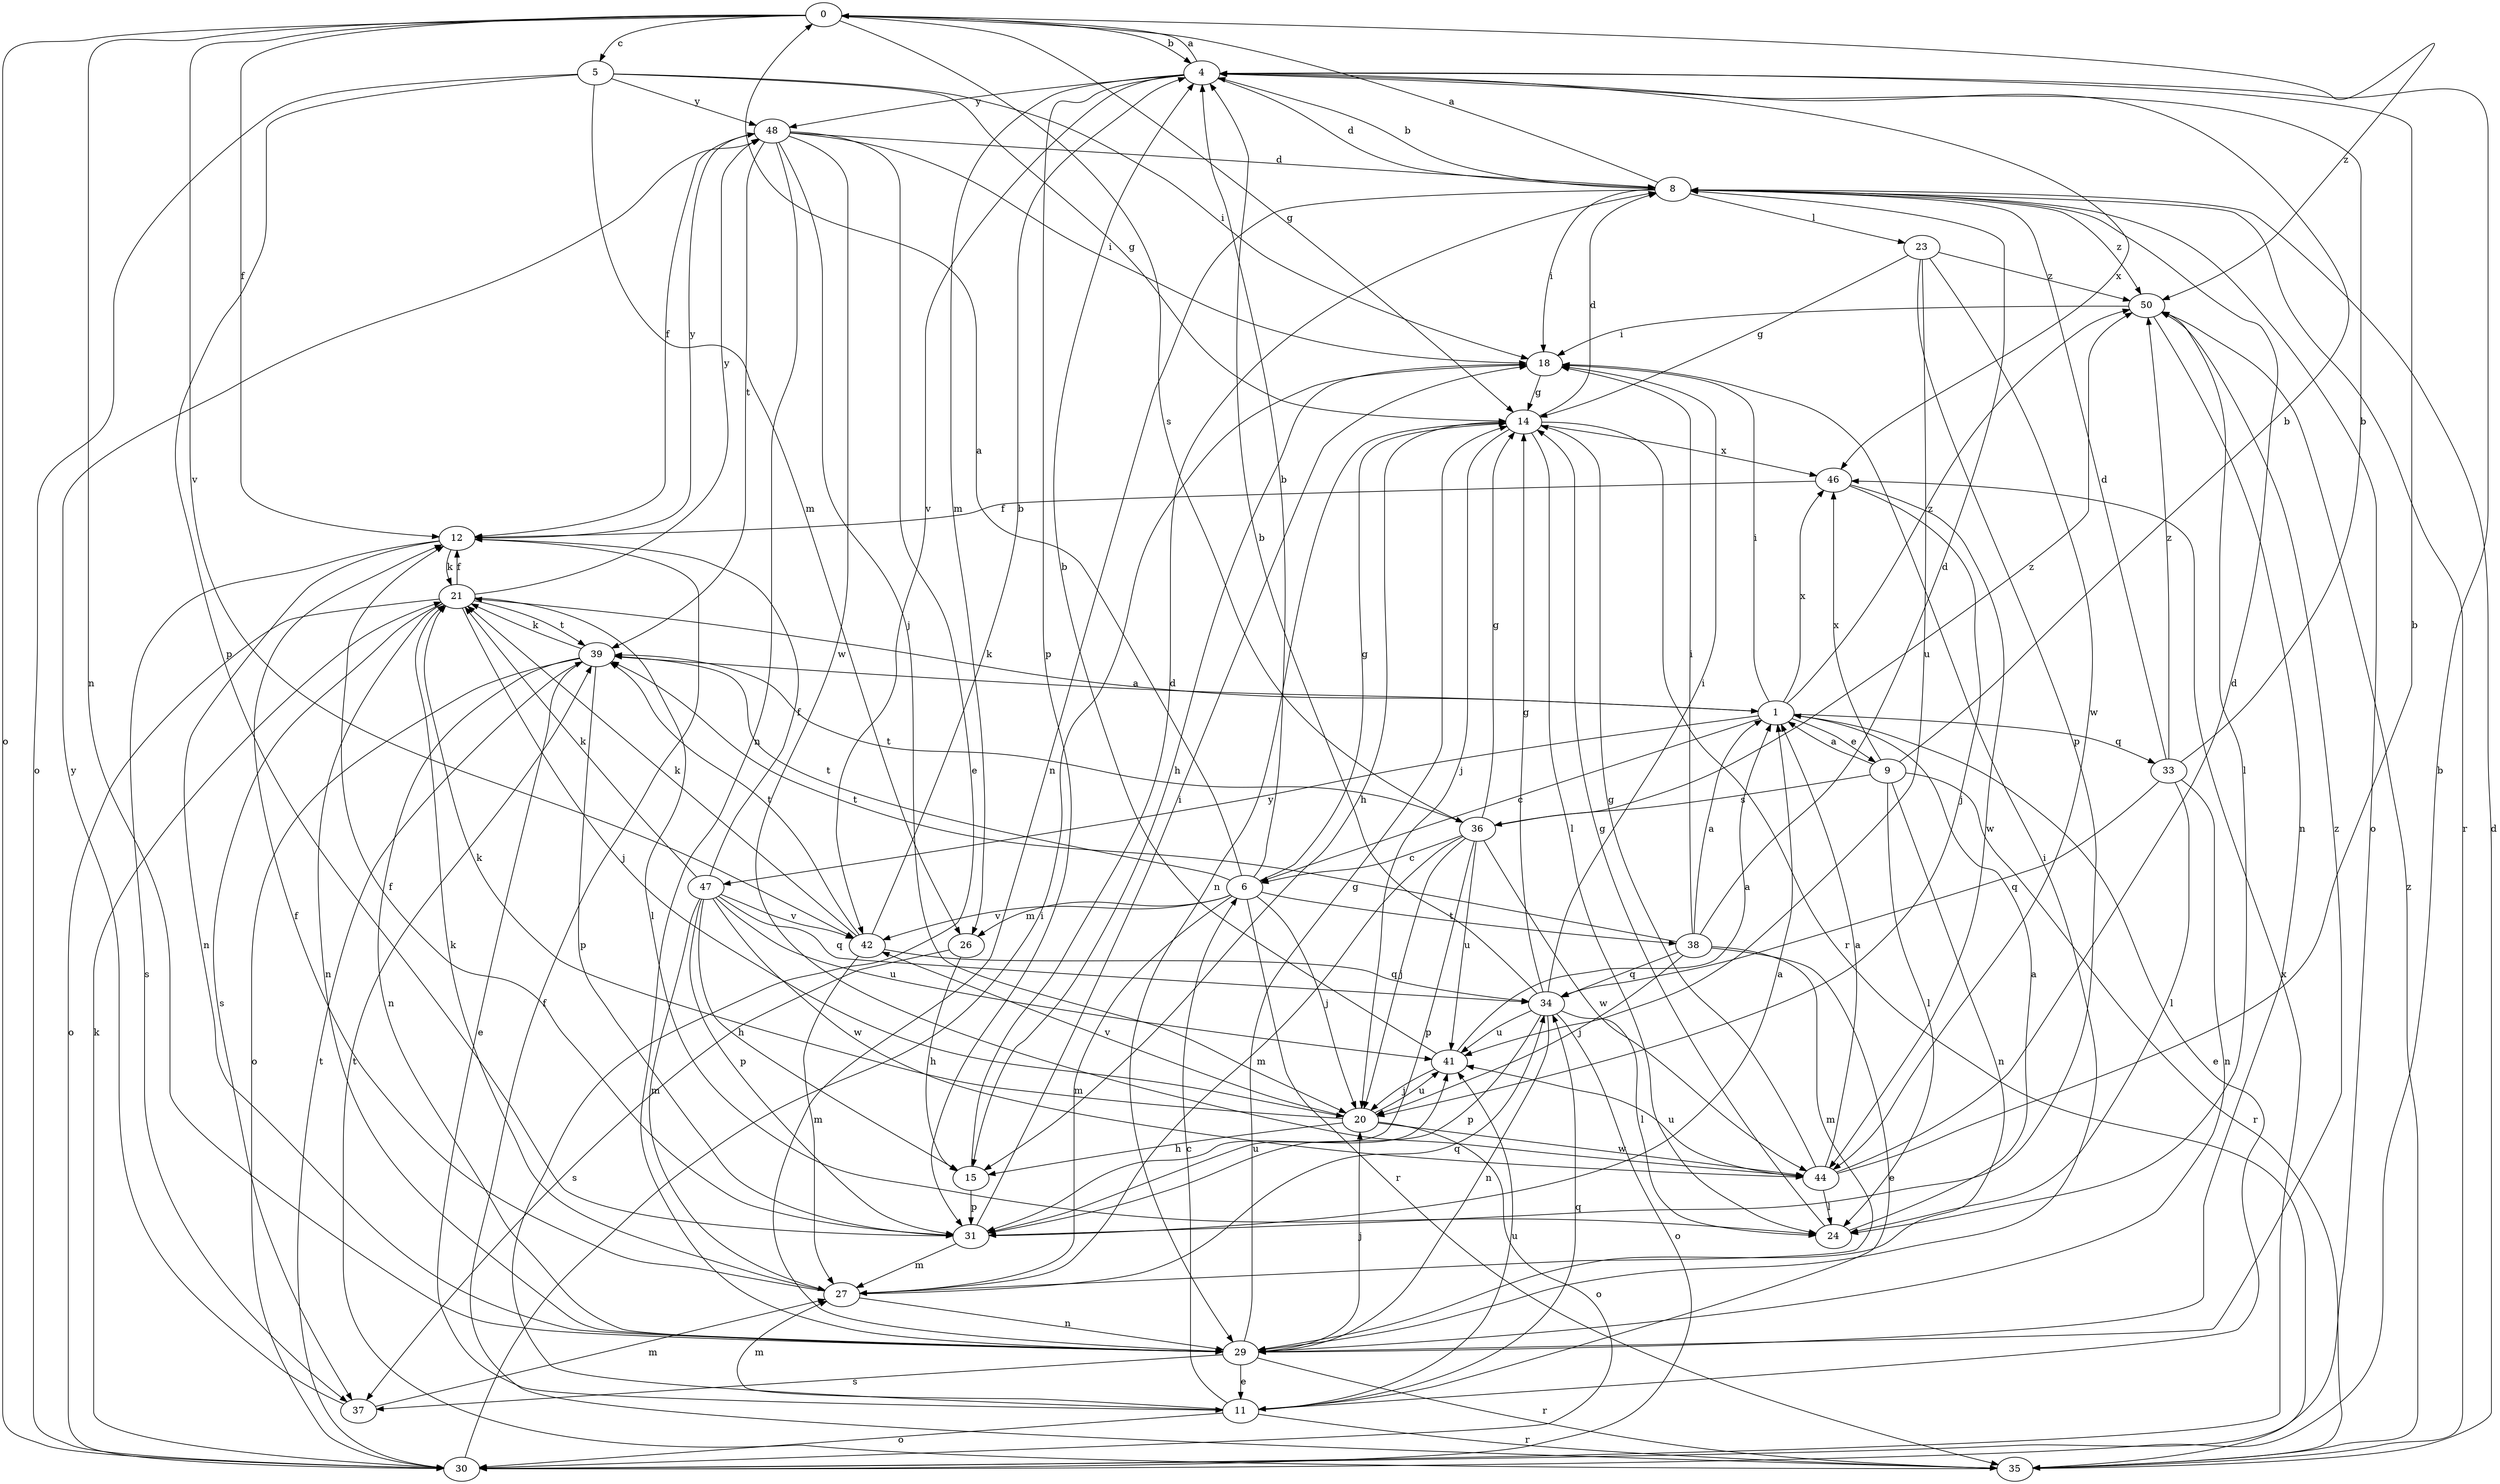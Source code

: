 strict digraph  {
0;
1;
4;
5;
6;
8;
9;
11;
12;
14;
15;
18;
20;
21;
23;
24;
26;
27;
29;
30;
31;
33;
34;
35;
36;
37;
38;
39;
41;
42;
44;
46;
47;
48;
50;
0 -> 4  [label=b];
0 -> 5  [label=c];
0 -> 12  [label=f];
0 -> 14  [label=g];
0 -> 29  [label=n];
0 -> 30  [label=o];
0 -> 36  [label=s];
0 -> 42  [label=v];
0 -> 50  [label=z];
1 -> 6  [label=c];
1 -> 9  [label=e];
1 -> 11  [label=e];
1 -> 18  [label=i];
1 -> 21  [label=k];
1 -> 33  [label=q];
1 -> 46  [label=x];
1 -> 47  [label=y];
1 -> 50  [label=z];
4 -> 0  [label=a];
4 -> 8  [label=d];
4 -> 26  [label=m];
4 -> 31  [label=p];
4 -> 42  [label=v];
4 -> 46  [label=x];
4 -> 48  [label=y];
5 -> 14  [label=g];
5 -> 18  [label=i];
5 -> 26  [label=m];
5 -> 30  [label=o];
5 -> 31  [label=p];
5 -> 48  [label=y];
6 -> 0  [label=a];
6 -> 4  [label=b];
6 -> 14  [label=g];
6 -> 20  [label=j];
6 -> 26  [label=m];
6 -> 27  [label=m];
6 -> 35  [label=r];
6 -> 38  [label=t];
6 -> 39  [label=t];
6 -> 42  [label=v];
8 -> 0  [label=a];
8 -> 4  [label=b];
8 -> 18  [label=i];
8 -> 23  [label=l];
8 -> 29  [label=n];
8 -> 30  [label=o];
8 -> 35  [label=r];
8 -> 50  [label=z];
9 -> 1  [label=a];
9 -> 4  [label=b];
9 -> 24  [label=l];
9 -> 29  [label=n];
9 -> 35  [label=r];
9 -> 36  [label=s];
9 -> 46  [label=x];
11 -> 6  [label=c];
11 -> 27  [label=m];
11 -> 30  [label=o];
11 -> 34  [label=q];
11 -> 35  [label=r];
11 -> 41  [label=u];
12 -> 21  [label=k];
12 -> 29  [label=n];
12 -> 37  [label=s];
12 -> 48  [label=y];
14 -> 8  [label=d];
14 -> 15  [label=h];
14 -> 20  [label=j];
14 -> 24  [label=l];
14 -> 29  [label=n];
14 -> 35  [label=r];
14 -> 46  [label=x];
15 -> 8  [label=d];
15 -> 31  [label=p];
18 -> 14  [label=g];
18 -> 15  [label=h];
20 -> 15  [label=h];
20 -> 21  [label=k];
20 -> 30  [label=o];
20 -> 41  [label=u];
20 -> 42  [label=v];
20 -> 44  [label=w];
21 -> 12  [label=f];
21 -> 20  [label=j];
21 -> 24  [label=l];
21 -> 29  [label=n];
21 -> 30  [label=o];
21 -> 37  [label=s];
21 -> 39  [label=t];
21 -> 48  [label=y];
23 -> 14  [label=g];
23 -> 31  [label=p];
23 -> 41  [label=u];
23 -> 44  [label=w];
23 -> 50  [label=z];
24 -> 1  [label=a];
24 -> 14  [label=g];
26 -> 15  [label=h];
26 -> 37  [label=s];
27 -> 12  [label=f];
27 -> 21  [label=k];
27 -> 29  [label=n];
27 -> 34  [label=q];
29 -> 11  [label=e];
29 -> 14  [label=g];
29 -> 18  [label=i];
29 -> 20  [label=j];
29 -> 35  [label=r];
29 -> 37  [label=s];
29 -> 50  [label=z];
30 -> 4  [label=b];
30 -> 18  [label=i];
30 -> 21  [label=k];
30 -> 39  [label=t];
30 -> 46  [label=x];
31 -> 1  [label=a];
31 -> 12  [label=f];
31 -> 18  [label=i];
31 -> 27  [label=m];
31 -> 41  [label=u];
33 -> 4  [label=b];
33 -> 8  [label=d];
33 -> 24  [label=l];
33 -> 29  [label=n];
33 -> 34  [label=q];
33 -> 50  [label=z];
34 -> 4  [label=b];
34 -> 14  [label=g];
34 -> 18  [label=i];
34 -> 24  [label=l];
34 -> 29  [label=n];
34 -> 30  [label=o];
34 -> 31  [label=p];
34 -> 41  [label=u];
35 -> 8  [label=d];
35 -> 12  [label=f];
35 -> 39  [label=t];
35 -> 50  [label=z];
36 -> 6  [label=c];
36 -> 14  [label=g];
36 -> 20  [label=j];
36 -> 27  [label=m];
36 -> 31  [label=p];
36 -> 39  [label=t];
36 -> 41  [label=u];
36 -> 44  [label=w];
36 -> 50  [label=z];
37 -> 27  [label=m];
37 -> 48  [label=y];
38 -> 1  [label=a];
38 -> 8  [label=d];
38 -> 11  [label=e];
38 -> 18  [label=i];
38 -> 20  [label=j];
38 -> 27  [label=m];
38 -> 34  [label=q];
38 -> 39  [label=t];
39 -> 1  [label=a];
39 -> 11  [label=e];
39 -> 21  [label=k];
39 -> 29  [label=n];
39 -> 30  [label=o];
39 -> 31  [label=p];
41 -> 1  [label=a];
41 -> 4  [label=b];
41 -> 20  [label=j];
42 -> 4  [label=b];
42 -> 21  [label=k];
42 -> 27  [label=m];
42 -> 34  [label=q];
42 -> 39  [label=t];
44 -> 1  [label=a];
44 -> 4  [label=b];
44 -> 8  [label=d];
44 -> 14  [label=g];
44 -> 24  [label=l];
44 -> 41  [label=u];
46 -> 12  [label=f];
46 -> 20  [label=j];
46 -> 44  [label=w];
47 -> 12  [label=f];
47 -> 15  [label=h];
47 -> 21  [label=k];
47 -> 27  [label=m];
47 -> 31  [label=p];
47 -> 34  [label=q];
47 -> 41  [label=u];
47 -> 42  [label=v];
47 -> 44  [label=w];
48 -> 8  [label=d];
48 -> 11  [label=e];
48 -> 12  [label=f];
48 -> 18  [label=i];
48 -> 20  [label=j];
48 -> 29  [label=n];
48 -> 39  [label=t];
48 -> 44  [label=w];
50 -> 18  [label=i];
50 -> 24  [label=l];
50 -> 29  [label=n];
}
